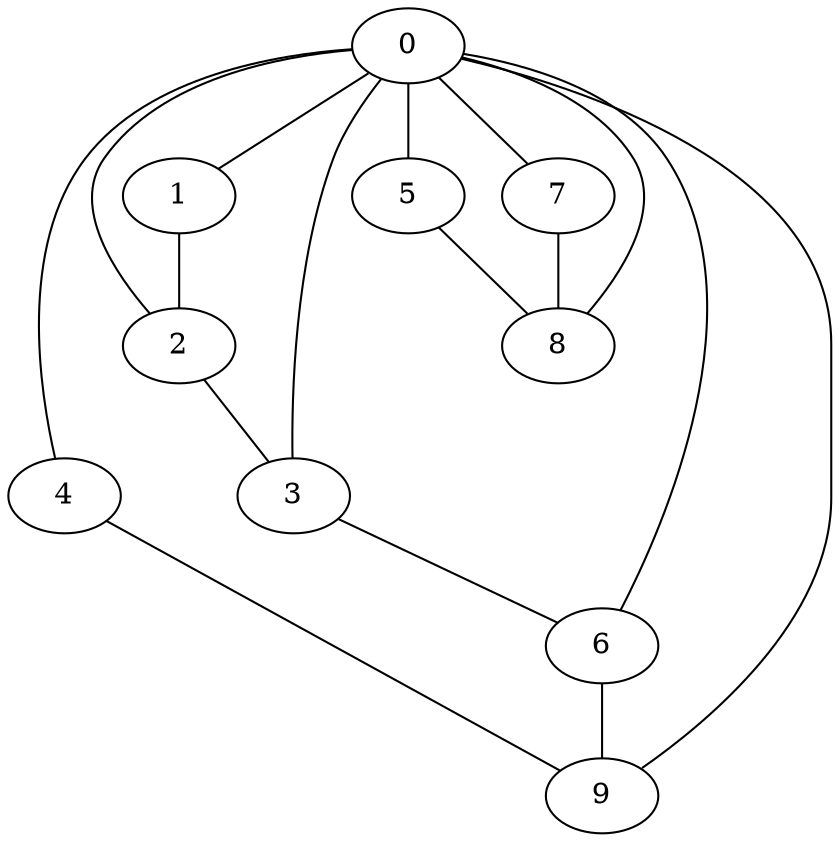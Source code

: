 
graph graphname {
    0 -- 1
0 -- 2
0 -- 3
0 -- 4
0 -- 5
0 -- 6
0 -- 7
0 -- 8
0 -- 9
1 -- 2
2 -- 3
3 -- 6
4 -- 9
5 -- 8
6 -- 9
7 -- 8

}
